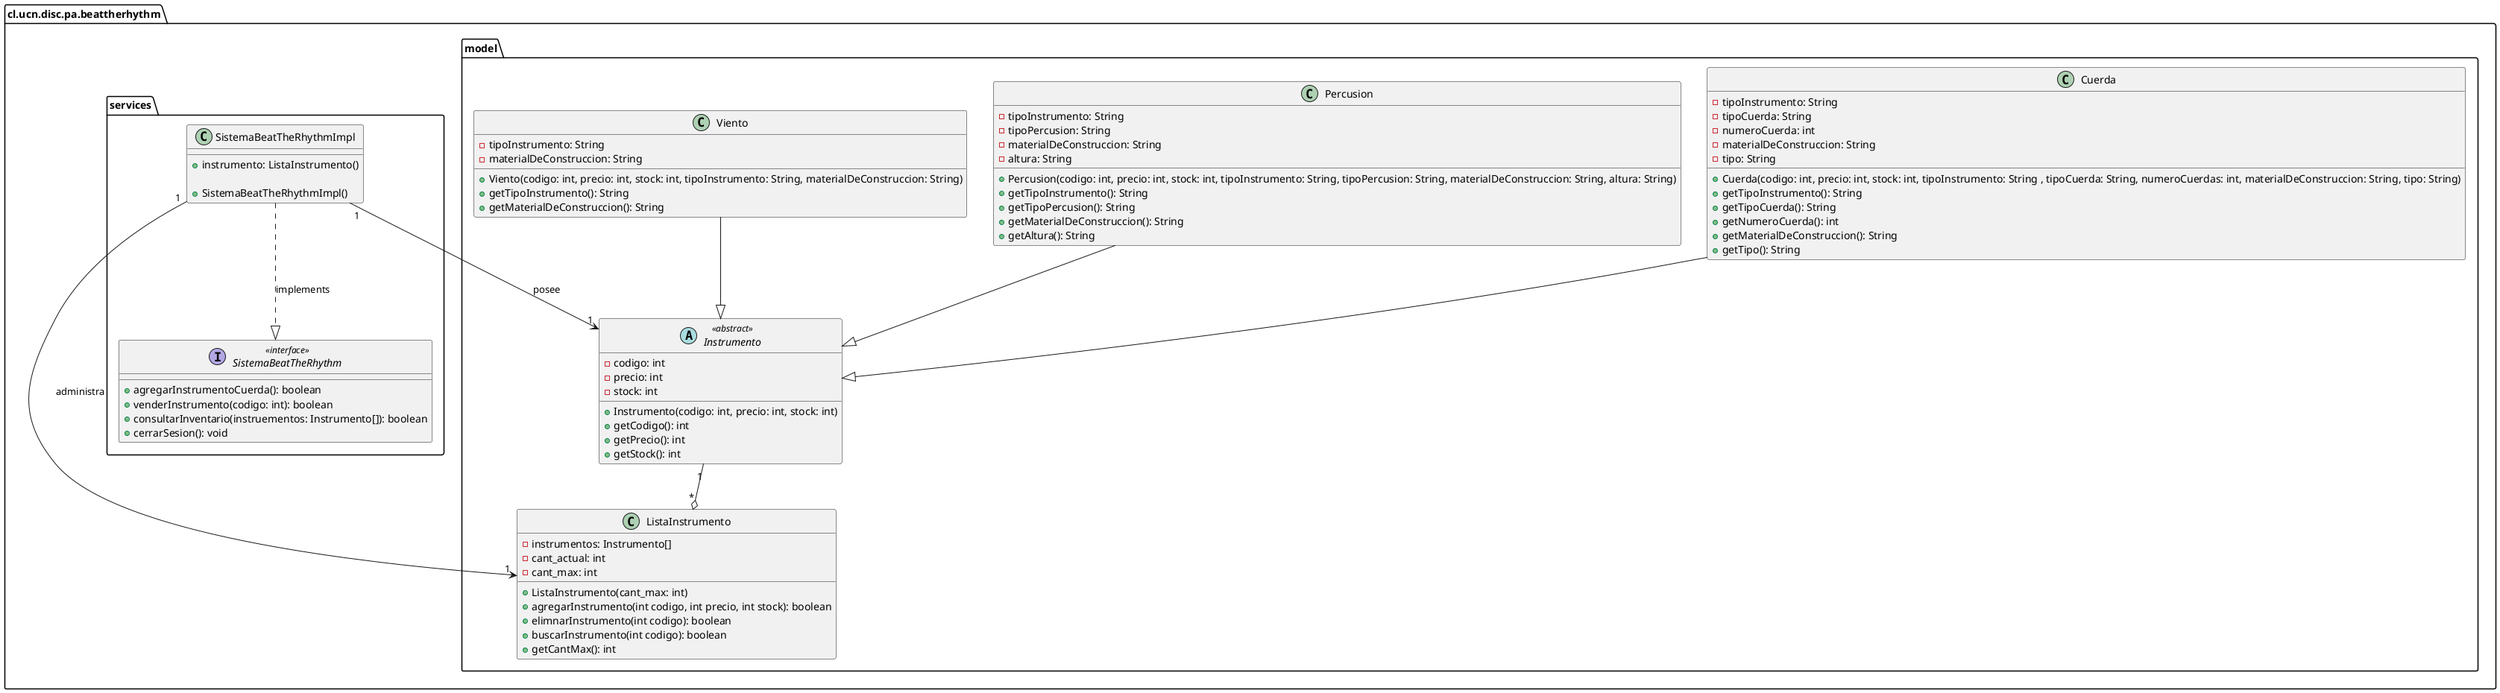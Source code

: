 @startuml
!pragma useIntermediatePackages false
package cl.ucn.disc.pa.beattherhythm{

    package model{
        abstract Instrumento <<abstract>>{
        -codigo: int
        -precio: int
        -stock: int

        +Instrumento(codigo: int, precio: int, stock: int)
        +getCodigo(): int
        +getPrecio(): int
        +getStock(): int
        }

        class Cuerda{
        -tipoInstrumento: String
        -tipoCuerda: String
        -numeroCuerda: int
        -materialDeConstruccion: String
        -tipo: String

        +Cuerda(codigo: int, precio: int, stock: int, tipoInstrumento: String , tipoCuerda: String, numeroCuerdas: int, materialDeConstruccion: String, tipo: String)
        +getTipoInstrumento(): String
        +getTipoCuerda(): String
        +getNumeroCuerda(): int
        +getMaterialDeConstruccion(): String
        +getTipo(): String
        }

        class Percusion{
        -tipoInstrumento: String
        -tipoPercusion: String
        -materialDeConstruccion: String
        -altura: String

        +Percusion(codigo: int, precio: int, stock: int, tipoInstrumento: String, tipoPercusion: String, materialDeConstruccion: String, altura: String)
        +getTipoInstrumento(): String
        +getTipoPercusion(): String
        +getMaterialDeConstruccion(): String
        +getAltura(): String
        }

        class Viento{
        -tipoInstrumento: String
        -materialDeConstruccion: String

        +Viento(codigo: int, precio: int, stock: int, tipoInstrumento: String, materialDeConstruccion: String)
        +getTipoInstrumento(): String
        +getMaterialDeConstruccion(): String
        }

        class ListaInstrumento{
        -instrumentos: Instrumento[]
        -cant_actual: int
        -cant_max: int

        +ListaInstrumento(cant_max: int)
        +agregarInstrumento(int codigo, int precio, int stock): boolean
        +elimnarInstrumento(int codigo): boolean
        +buscarInstrumento(int codigo): boolean
        +getCantMax(): int
        }

        }

            package services {

            interface SistemaBeatTheRhythm <<interface>>{
            +agregarInstrumentoCuerda(): boolean
            +venderInstrumento(codigo: int): boolean
            +consultarInventario(instruementos: Instrumento[]): boolean
            +cerrarSesion(): void

            }

            class SistemaBeatTheRhythmImpl{
            +instrumento: ListaInstrumento()

            +SistemaBeatTheRhythmImpl()
            }

            }

        Percusion --|> Instrumento
        Viento --|> Instrumento
        Cuerda --|> Instrumento
        Instrumento "1" --o "*" ListaInstrumento
        SistemaBeatTheRhythmImpl "1"-->"1" Instrumento : posee
        SistemaBeatTheRhythmImpl "1"--> "1"ListaInstrumento : administra
        SistemaBeatTheRhythmImpl ..|> SistemaBeatTheRhythm : implements

}

@enduml